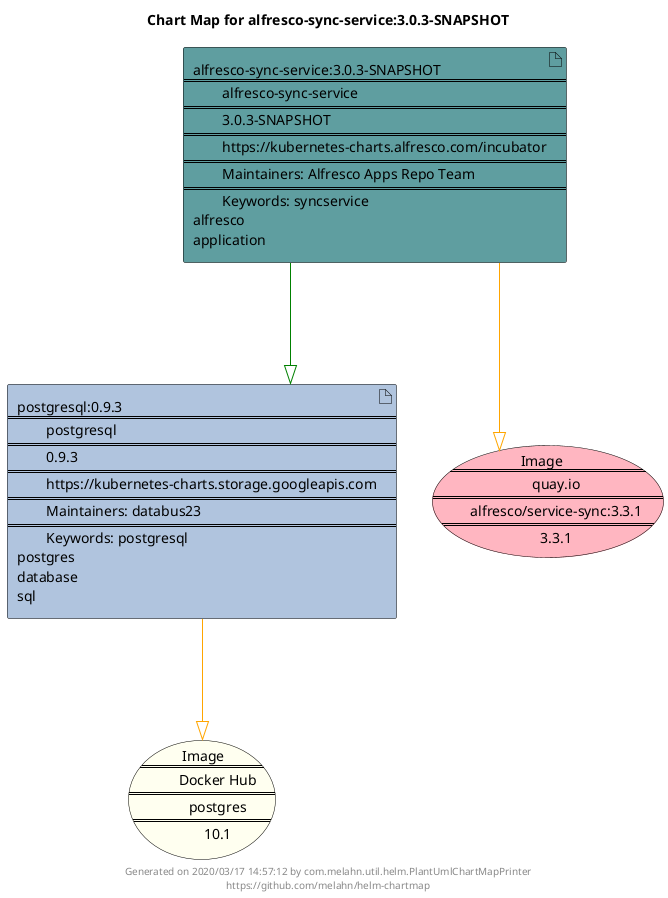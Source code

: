 @startuml
skinparam linetype ortho
skinparam backgroundColor white
skinparam usecaseBorderColor black
skinparam usecaseArrowColor LightSlateGray
skinparam artifactBorderColor black
skinparam artifactArrowColor LightSlateGray

title Chart Map for alfresco-sync-service:3.0.3-SNAPSHOT

'There are 2 referenced Helm Charts
artifact "postgresql:0.9.3\n====\n\tpostgresql\n====\n\t0.9.3\n====\n\thttps://kubernetes-charts.storage.googleapis.com\n====\n\tMaintainers: databus23\n====\n\tKeywords: postgresql\npostgres\ndatabase\nsql" as postgresql_0_9_3 #LightSteelBlue
artifact "alfresco-sync-service:3.0.3-SNAPSHOT\n====\n\talfresco-sync-service\n====\n\t3.0.3-SNAPSHOT\n====\n\thttps://kubernetes-charts.alfresco.com/incubator\n====\n\tMaintainers: Alfresco Apps Repo Team\n====\n\tKeywords: syncservice\nalfresco\napplication" as alfresco_sync_service_3_0_3_SNAPSHOT #CadetBlue

'There are 2 referenced Docker Images
usecase "Image\n====\n\tDocker Hub\n====\n\tpostgres\n====\n\t10.1" as postgres_10_1 #Ivory
usecase "Image\n====\n\tquay.io\n====\n\talfresco/service-sync:3.3.1\n====\n\t3.3.1" as quay_io_alfresco_service_sync_3_3_1 #LightPink

'Chart Dependencies
alfresco_sync_service_3_0_3_SNAPSHOT--[#green]-|>postgresql_0_9_3
postgresql_0_9_3--[#orange]-|>postgres_10_1
alfresco_sync_service_3_0_3_SNAPSHOT--[#orange]-|>quay_io_alfresco_service_sync_3_3_1

center footer Generated on 2020/03/17 14:57:12 by com.melahn.util.helm.PlantUmlChartMapPrinter\nhttps://github.com/melahn/helm-chartmap
@enduml
